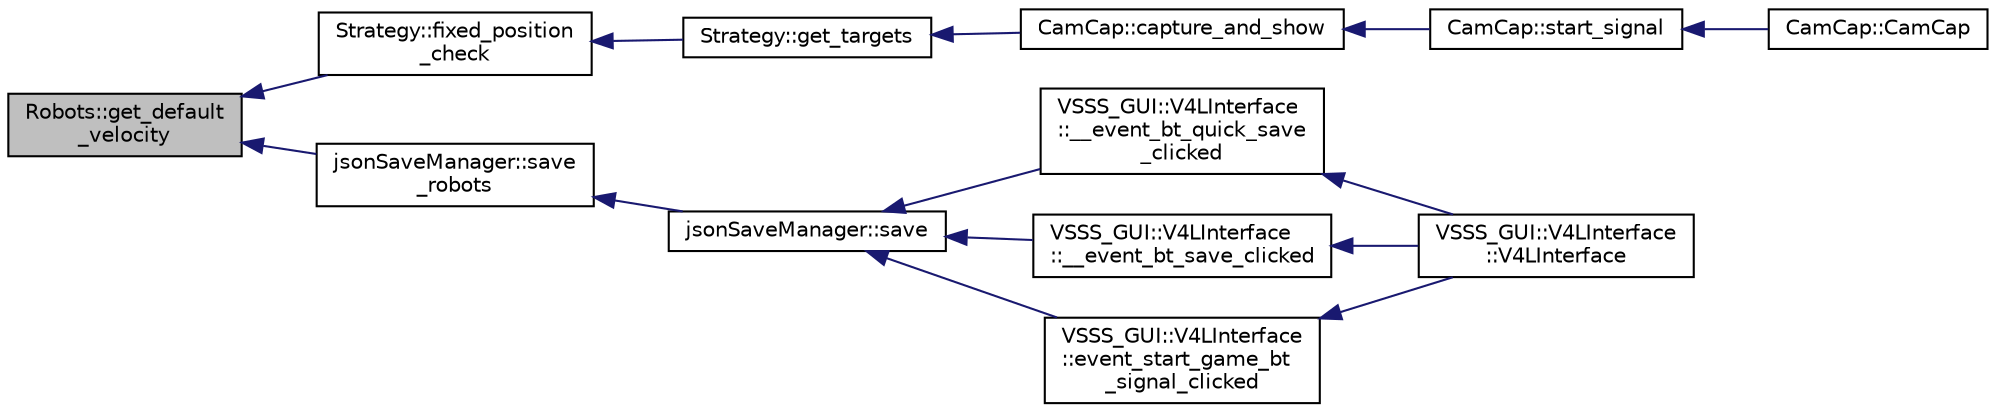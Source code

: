 digraph "Robots::get_default_velocity"
{
 // INTERACTIVE_SVG=YES
  edge [fontname="Helvetica",fontsize="10",labelfontname="Helvetica",labelfontsize="10"];
  node [fontname="Helvetica",fontsize="10",shape=record];
  rankdir="LR";
  Node128 [label="Robots::get_default\l_velocity",height=0.2,width=0.4,color="black", fillcolor="grey75", style="filled", fontcolor="black"];
  Node128 -> Node129 [dir="back",color="midnightblue",fontsize="10",style="solid",fontname="Helvetica"];
  Node129 [label="Strategy::fixed_position\l_check",height=0.2,width=0.4,color="black", fillcolor="white", style="filled",URL="$class_strategy.html#aabfdf0c3cd206c94e8b37f86bb387a61"];
  Node129 -> Node130 [dir="back",color="midnightblue",fontsize="10",style="solid",fontname="Helvetica"];
  Node130 [label="Strategy::get_targets",height=0.2,width=0.4,color="black", fillcolor="white", style="filled",URL="$class_strategy.html#ab1c455b23e8b7f3377132a3e243f8f76"];
  Node130 -> Node131 [dir="back",color="midnightblue",fontsize="10",style="solid",fontname="Helvetica"];
  Node131 [label="CamCap::capture_and_show",height=0.2,width=0.4,color="black", fillcolor="white", style="filled",URL="$class_cam_cap.html#a87f384c5fec40a0ccfd7833347fec0df",tooltip="Captures camera frames and shows it in the interface. "];
  Node131 -> Node132 [dir="back",color="midnightblue",fontsize="10",style="solid",fontname="Helvetica"];
  Node132 [label="CamCap::start_signal",height=0.2,width=0.4,color="black", fillcolor="white", style="filled",URL="$class_cam_cap.html#ae676e6624dd821ad494a80e68a41e249",tooltip="Interface adjustments after &#39;start&#39; button is clicked. "];
  Node132 -> Node133 [dir="back",color="midnightblue",fontsize="10",style="solid",fontname="Helvetica"];
  Node133 [label="CamCap::CamCap",height=0.2,width=0.4,color="black", fillcolor="white", style="filled",URL="$class_cam_cap.html#afe0db98a5f72bc9b261dcb78e2840da6",tooltip="Constructor of a CamCap object. "];
  Node128 -> Node134 [dir="back",color="midnightblue",fontsize="10",style="solid",fontname="Helvetica"];
  Node134 [label="jsonSaveManager::save\l_robots",height=0.2,width=0.4,color="black", fillcolor="white", style="filled",URL="$classjson_save_manager.html#ad5acf46f5a0620389055c16c3faa2519",tooltip="Save robot configurations from interface to our JSON object. "];
  Node134 -> Node135 [dir="back",color="midnightblue",fontsize="10",style="solid",fontname="Helvetica"];
  Node135 [label="jsonSaveManager::save",height=0.2,width=0.4,color="black", fillcolor="white", style="filled",URL="$classjson_save_manager.html#a3e628f770c39e0111b46dac21d966171",tooltip="Saves all volatile data set in the interface to a given .json file. "];
  Node135 -> Node136 [dir="back",color="midnightblue",fontsize="10",style="solid",fontname="Helvetica"];
  Node136 [label="VSSS_GUI::V4LInterface\l::__event_bt_quick_save\l_clicked",height=0.2,width=0.4,color="black", fillcolor="white", style="filled",URL="$class_v_s_s_s___g_u_i_1_1_v4_l_interface.html#a018c35ae221964d08f1abb40ba01abcf",tooltip="Event triggered when &#39;Quick Save&#39; button is clicked. "];
  Node136 -> Node137 [dir="back",color="midnightblue",fontsize="10",style="solid",fontname="Helvetica"];
  Node137 [label="VSSS_GUI::V4LInterface\l::V4LInterface",height=0.2,width=0.4,color="black", fillcolor="white", style="filled",URL="$class_v_s_s_s___g_u_i_1_1_v4_l_interface.html#a8fafd828eacc6d5480649fa9fddc7ee4",tooltip="Constructor of a V4LInterface object. "];
  Node135 -> Node138 [dir="back",color="midnightblue",fontsize="10",style="solid",fontname="Helvetica"];
  Node138 [label="VSSS_GUI::V4LInterface\l::__event_bt_save_clicked",height=0.2,width=0.4,color="black", fillcolor="white", style="filled",URL="$class_v_s_s_s___g_u_i_1_1_v4_l_interface.html#a86cbf672edfd408bcac975be8dbacffd",tooltip="Event triggered when &#39;Save&#39; button is clicked. "];
  Node138 -> Node137 [dir="back",color="midnightblue",fontsize="10",style="solid",fontname="Helvetica"];
  Node135 -> Node139 [dir="back",color="midnightblue",fontsize="10",style="solid",fontname="Helvetica"];
  Node139 [label="VSSS_GUI::V4LInterface\l::event_start_game_bt\l_signal_clicked",height=0.2,width=0.4,color="black", fillcolor="white", style="filled",URL="$class_v_s_s_s___g_u_i_1_1_v4_l_interface.html#a8c3f91048adebeb0b5aa9838053cdcfe",tooltip="Event triggered when start button is clicked. Starts/finishes video recording. "];
  Node139 -> Node137 [dir="back",color="midnightblue",fontsize="10",style="solid",fontname="Helvetica"];
}
